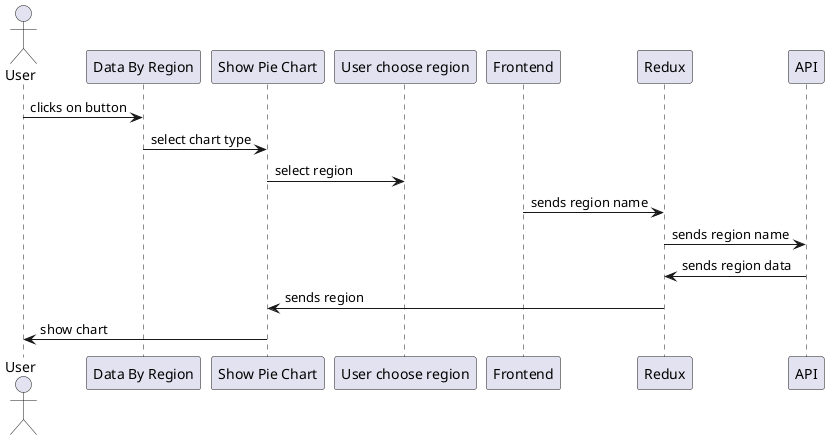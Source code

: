 @startuml name
actor User


User -> "Data By Region": clicks on button
"Data By Region" -> "Show Pie Chart": select chart type
"Show Pie Chart" -> "User choose region": select region
Frontend -> Redux : sends region name
Redux -> API : sends region name
API -> Redux : sends region data
Redux -> "Show Pie Chart" : sends region
"Show Pie Chart" -> "User": show chart

@enduml
